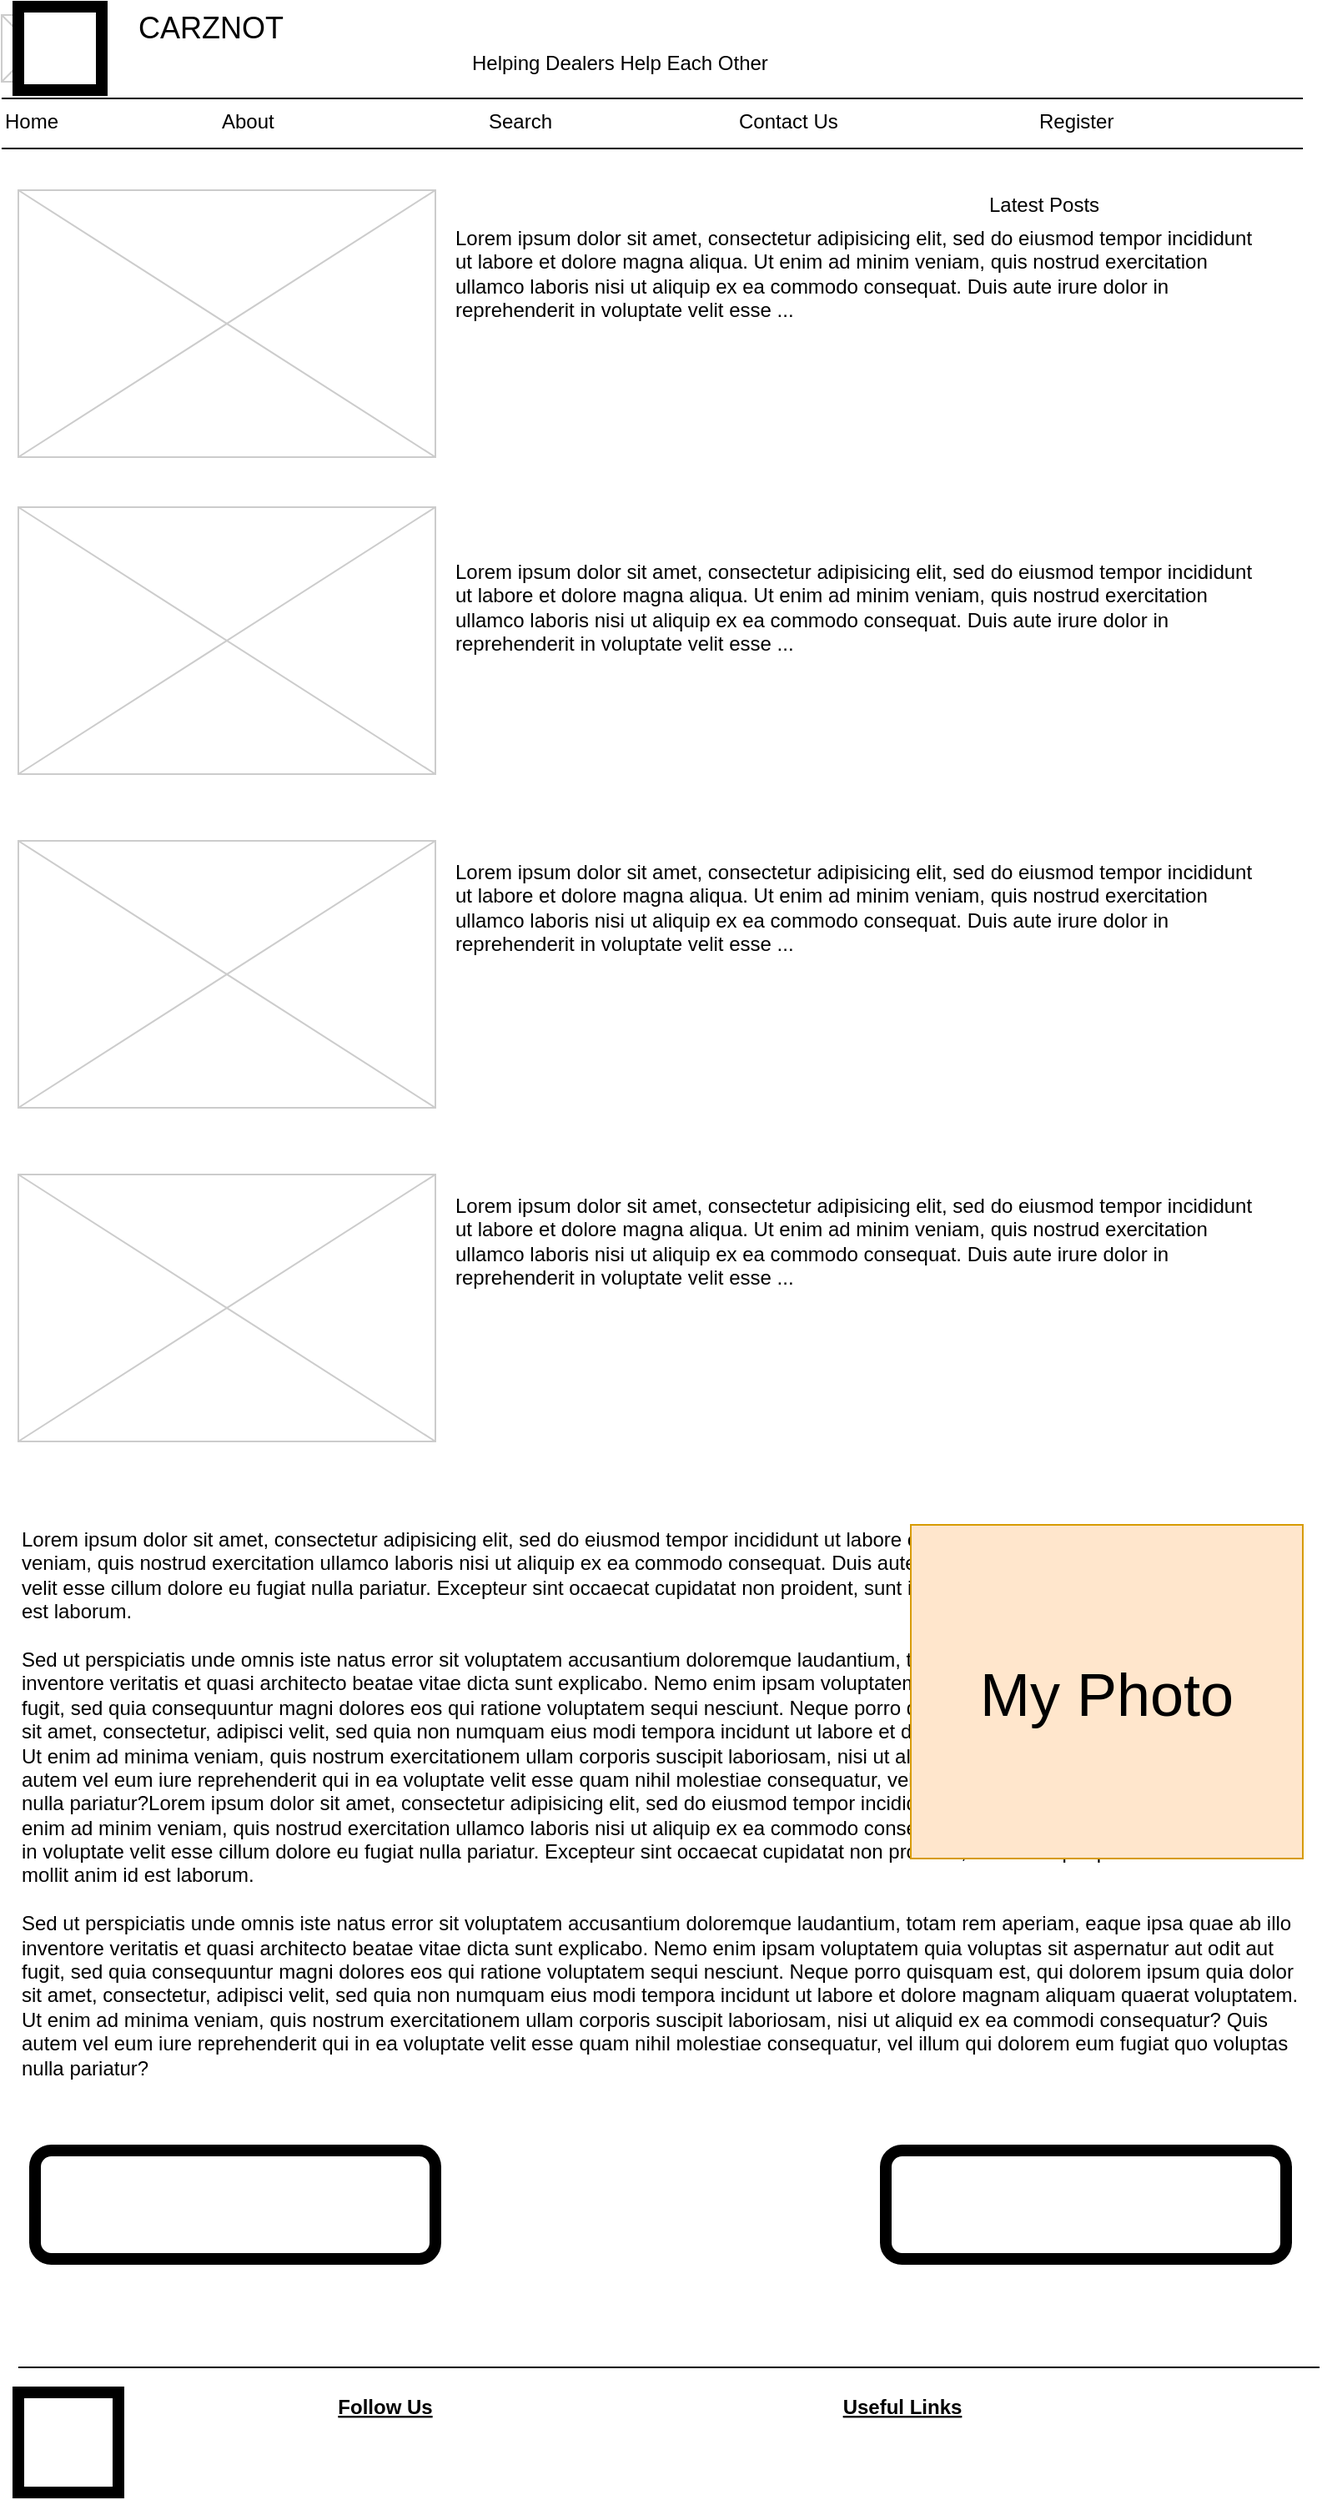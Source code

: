 <mxfile version="20.3.0" type="device"><diagram name="Page-1" id="f1b7ffb7-ca1e-a977-7cf5-a751b3c06c05"><mxGraphModel dx="1102" dy="865" grid="1" gridSize="10" guides="1" tooltips="1" connect="1" arrows="1" fold="1" page="1" pageScale="1" pageWidth="826" pageHeight="1169" background="none" math="0" shadow="0"><root><mxCell id="0"/><mxCell id="1" parent="0"/><mxCell id="13" value="" style="verticalLabelPosition=bottom;verticalAlign=top;strokeWidth=1;shape=mxgraph.mockup.graphics.iconGrid;strokeColor=#CCCCCC;gridSize=1,1;" parent="1" vertex="1"><mxGeometry x="30" y="120" width="250" height="160" as="geometry"/></mxCell><mxCell id="2" value="CARZNOT" style="text;spacingTop=-5;fontSize=18;fontStyle=0" parent="1" vertex="1"><mxGeometry x="100" y="10" width="230" height="20" as="geometry"/></mxCell><mxCell id="3" value="" style="line;strokeWidth=1" parent="1" vertex="1"><mxGeometry x="20" y="60" width="780" height="10" as="geometry"/></mxCell><mxCell id="4" value="" style="line;strokeWidth=1" parent="1" vertex="1"><mxGeometry x="20" y="90" width="780" height="10" as="geometry"/></mxCell><mxCell id="5" value="Home" style="text;spacingTop=-5;" parent="1" vertex="1"><mxGeometry x="20" y="70.0" width="30" height="20" as="geometry"/></mxCell><mxCell id="6" value="About" style="text;spacingTop=-5;" parent="1" vertex="1"><mxGeometry x="150.0" y="70.0" width="30" height="20" as="geometry"/></mxCell><mxCell id="7" value="Contact Us" style="text;spacingTop=-5;" parent="1" vertex="1"><mxGeometry x="460.0" y="70" width="30" height="20" as="geometry"/></mxCell><mxCell id="10" value="Latest Posts" style="text;spacingTop=-5;" parent="1" vertex="1"><mxGeometry x="610" y="120" width="30" height="20" as="geometry"/></mxCell><mxCell id="12" value="Lorem ipsum dolor sit amet, consectetur adipisicing elit, sed do eiusmod tempor incididunt ut labore et dolore magna aliqua. Ut enim ad minim veniam, quis nostrud exercitation ullamco laboris nisi ut aliquip ex ea commodo consequat. Duis aute irure dolor in reprehenderit in voluptate velit esse ..." style="text;spacingTop=-5;whiteSpace=wrap;align=left" parent="1" vertex="1"><mxGeometry x="290" y="140" width="480" height="140" as="geometry"/></mxCell><mxCell id="20" value="" style="verticalLabelPosition=bottom;verticalAlign=top;strokeWidth=1;shape=mxgraph.mockup.graphics.iconGrid;strokeColor=#CCCCCC;gridSize=1,1;" parent="1" vertex="1"><mxGeometry x="20" y="15" width="40" height="40" as="geometry"/></mxCell><mxCell id="21" value="Logo" style="text;spacingTop=-5;align=center" parent="1" vertex="1"><mxGeometry x="20" y="10" width="40" height="40" as="geometry"/></mxCell><mxCell id="24" value="Search" style="text;spacingTop=-5;" parent="1" vertex="1"><mxGeometry x="310" y="70.0" width="30" height="20" as="geometry"/></mxCell><mxCell id="34" value="Lorem ipsum dolor sit amet, consectetur adipisicing elit, sed do eiusmod tempor incididunt ut labore et dolore magna aliqua. Ut enim ad minim veniam, quis nostrud exercitation ullamco laboris nisi ut aliquip ex ea commodo consequat. Duis aute irure dolor in reprehenderit in voluptate velit esse cillum dolore eu fugiat nulla pariatur. Excepteur sint occaecat cupidatat non proident, sunt in culpa qui officia deserunt mollit anim id est laborum.&#10;&#10;Sed ut perspiciatis unde omnis iste natus error sit voluptatem accusantium doloremque laudantium, totam rem aperiam, eaque ipsa quae ab illo inventore veritatis et quasi architecto beatae vitae dicta sunt explicabo. Nemo enim ipsam voluptatem quia voluptas sit aspernatur aut odit aut fugit, sed quia consequuntur magni dolores eos qui ratione voluptatem sequi nesciunt. Neque porro quisquam est, qui dolorem ipsum quia dolor sit amet, consectetur, adipisci velit, sed quia non numquam eius modi tempora incidunt ut labore et dolore magnam aliquam quaerat voluptatem. Ut enim ad minima veniam, quis nostrum exercitationem ullam corporis suscipit laboriosam, nisi ut aliquid ex ea commodi consequatur? Quis autem vel eum iure reprehenderit qui in ea voluptate velit esse quam nihil molestiae consequatur, vel illum qui dolorem eum fugiat quo voluptas nulla pariatur?Lorem ipsum dolor sit amet, consectetur adipisicing elit, sed do eiusmod tempor incididunt ut labore et dolore magna aliqua. Ut enim ad minim veniam, quis nostrud exercitation ullamco laboris nisi ut aliquip ex ea commodo consequat. Duis aute irure dolor in reprehenderit in voluptate velit esse cillum dolore eu fugiat nulla pariatur. Excepteur sint occaecat cupidatat non proident, sunt in culpa qui officia deserunt mollit anim id est laborum.&#10;&#10;Sed ut perspiciatis unde omnis iste natus error sit voluptatem accusantium doloremque laudantium, totam rem aperiam, eaque ipsa quae ab illo inventore veritatis et quasi architecto beatae vitae dicta sunt explicabo. Nemo enim ipsam voluptatem quia voluptas sit aspernatur aut odit aut fugit, sed quia consequuntur magni dolores eos qui ratione voluptatem sequi nesciunt. Neque porro quisquam est, qui dolorem ipsum quia dolor sit amet, consectetur, adipisci velit, sed quia non numquam eius modi tempora incidunt ut labore et dolore magnam aliquam quaerat voluptatem. Ut enim ad minima veniam, quis nostrum exercitationem ullam corporis suscipit laboriosam, nisi ut aliquid ex ea commodi consequatur? Quis autem vel eum iure reprehenderit qui in ea voluptate velit esse quam nihil molestiae consequatur, vel illum qui dolorem eum fugiat quo voluptas nulla pariatur?" style="text;spacingTop=-5;whiteSpace=wrap;align=left" parent="1" vertex="1"><mxGeometry x="30" y="920" width="770" height="430" as="geometry"/></mxCell><mxCell id="cZtoRPvkV8DfEPheJp85-61" value="" style="verticalLabelPosition=bottom;verticalAlign=top;strokeWidth=1;shape=mxgraph.mockup.graphics.iconGrid;strokeColor=#CCCCCC;gridSize=1,1;" parent="1" vertex="1"><mxGeometry x="30" y="310" width="250" height="160" as="geometry"/></mxCell><mxCell id="cZtoRPvkV8DfEPheJp85-62" value="Lorem ipsum dolor sit amet, consectetur adipisicing elit, sed do eiusmod tempor incididunt ut labore et dolore magna aliqua. Ut enim ad minim veniam, quis nostrud exercitation ullamco laboris nisi ut aliquip ex ea commodo consequat. Duis aute irure dolor in reprehenderit in voluptate velit esse ..." style="text;spacingTop=-5;whiteSpace=wrap;align=left" parent="1" vertex="1"><mxGeometry x="290" y="340" width="480" height="140" as="geometry"/></mxCell><mxCell id="cZtoRPvkV8DfEPheJp85-63" value="" style="verticalLabelPosition=bottom;verticalAlign=top;strokeWidth=1;shape=mxgraph.mockup.graphics.iconGrid;strokeColor=#CCCCCC;gridSize=1,1;" parent="1" vertex="1"><mxGeometry x="30" y="510" width="250" height="160" as="geometry"/></mxCell><mxCell id="cZtoRPvkV8DfEPheJp85-64" value="" style="verticalLabelPosition=bottom;verticalAlign=top;strokeWidth=1;shape=mxgraph.mockup.graphics.iconGrid;strokeColor=#CCCCCC;gridSize=1,1;" parent="1" vertex="1"><mxGeometry x="30" y="710" width="250" height="160" as="geometry"/></mxCell><mxCell id="cZtoRPvkV8DfEPheJp85-65" value="Lorem ipsum dolor sit amet, consectetur adipisicing elit, sed do eiusmod tempor incididunt ut labore et dolore magna aliqua. Ut enim ad minim veniam, quis nostrud exercitation ullamco laboris nisi ut aliquip ex ea commodo consequat. Duis aute irure dolor in reprehenderit in voluptate velit esse ..." style="text;spacingTop=-5;whiteSpace=wrap;align=left" parent="1" vertex="1"><mxGeometry x="290" y="520" width="480" height="140" as="geometry"/></mxCell><mxCell id="cZtoRPvkV8DfEPheJp85-66" value="Lorem ipsum dolor sit amet, consectetur adipisicing elit, sed do eiusmod tempor incididunt ut labore et dolore magna aliqua. Ut enim ad minim veniam, quis nostrud exercitation ullamco laboris nisi ut aliquip ex ea commodo consequat. Duis aute irure dolor in reprehenderit in voluptate velit esse ..." style="text;spacingTop=-5;whiteSpace=wrap;align=left" parent="1" vertex="1"><mxGeometry x="290" y="720" width="480" height="140" as="geometry"/></mxCell><mxCell id="cZtoRPvkV8DfEPheJp85-69" value="Register" style="text;spacingTop=-5;" parent="1" vertex="1"><mxGeometry x="640.0" y="70" width="30" height="20" as="geometry"/></mxCell><mxCell id="cZtoRPvkV8DfEPheJp85-71" value="Helping Dealers Help Each Other" style="text;spacingTop=-5;" parent="1" vertex="1"><mxGeometry x="300.0" y="35" width="30" height="20" as="geometry"/></mxCell><mxCell id="36" value="My Photo" style="text;spacingTop=-5;align=center;verticalAlign=middle;fontSize=36;fillColor=#ffe6cc;strokeColor=#d79b00;" parent="1" vertex="1"><mxGeometry x="565" y="920" width="235" height="200" as="geometry"/></mxCell><mxCell id="cZtoRPvkV8DfEPheJp85-78" value="" style="line;strokeWidth=1" parent="1" vertex="1"><mxGeometry x="30" y="1420" width="780" height="10" as="geometry"/></mxCell><mxCell id="cZtoRPvkV8DfEPheJp85-79" value="Logo" style="text;spacingTop=-5;align=center" parent="1" vertex="1"><mxGeometry x="30" y="1440" width="40" height="40" as="geometry"/></mxCell><mxCell id="cZtoRPvkV8DfEPheJp85-81" value="Follow Us" style="text;spacingTop=-5;align=center;fontStyle=5" parent="1" vertex="1"><mxGeometry x="230" y="1440" width="40" height="30" as="geometry"/></mxCell><mxCell id="cZtoRPvkV8DfEPheJp85-82" value="" style="whiteSpace=wrap;html=1;aspect=fixed;strokeWidth=7;" parent="1" vertex="1"><mxGeometry x="30" y="1440" width="60" height="60" as="geometry"/></mxCell><mxCell id="cZtoRPvkV8DfEPheJp85-83" value="" style="whiteSpace=wrap;html=1;aspect=fixed;strokeWidth=7;" parent="1" vertex="1"><mxGeometry x="30" y="10" width="50" height="50" as="geometry"/></mxCell><mxCell id="cZtoRPvkV8DfEPheJp85-84" value="" style="rounded=1;whiteSpace=wrap;html=1;strokeWidth=7;" parent="1" vertex="1"><mxGeometry x="40" y="1295" width="240" height="65" as="geometry"/></mxCell><mxCell id="cZtoRPvkV8DfEPheJp85-85" value="" style="rounded=1;whiteSpace=wrap;html=1;strokeWidth=7;" parent="1" vertex="1"><mxGeometry x="550" y="1295" width="240" height="65" as="geometry"/></mxCell><mxCell id="cZtoRPvkV8DfEPheJp85-88" value="Useful Links" style="text;spacingTop=-5;align=center;fontStyle=5" parent="1" vertex="1"><mxGeometry x="540" y="1440" width="40" height="30" as="geometry"/></mxCell></root></mxGraphModel></diagram></mxfile>